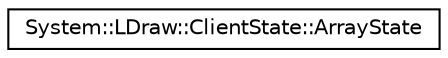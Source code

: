 digraph G
{
  edge [fontname="Helvetica",fontsize="10",labelfontname="Helvetica",labelfontsize="10"];
  node [fontname="Helvetica",fontsize="10",shape=record];
  rankdir="LR";
  Node1 [label="System::LDraw::ClientState::ArrayState",height=0.2,width=0.4,color="black", fillcolor="white", style="filled",URL="$class_system_1_1_l_draw_1_1_client_state_1_1_array_state.html"];
}
